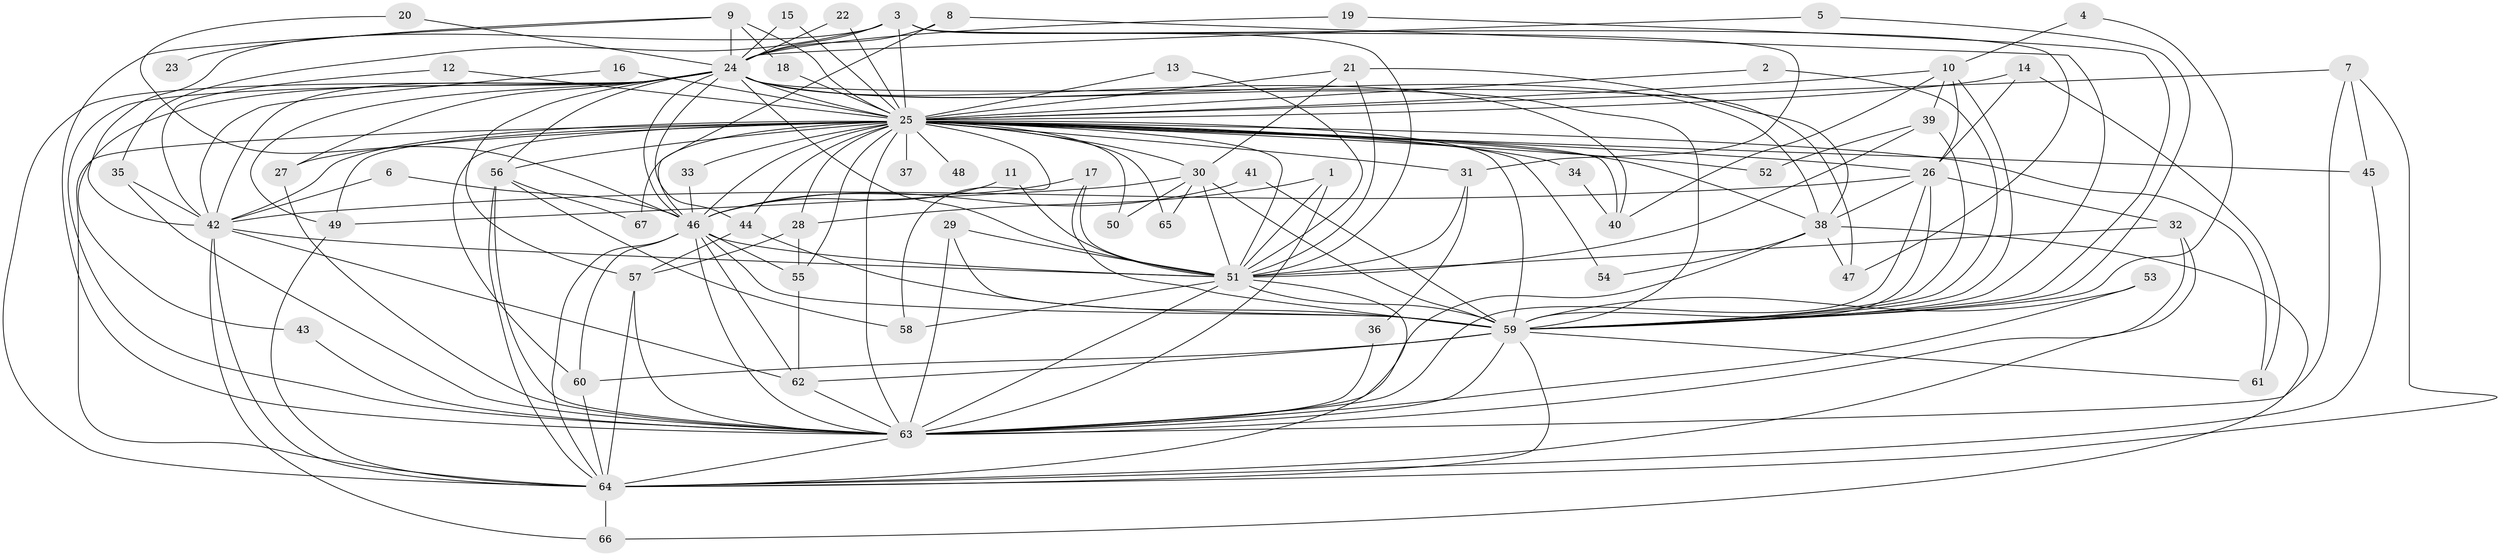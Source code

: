 // original degree distribution, {17: 0.007518796992481203, 26: 0.022556390977443608, 18: 0.007518796992481203, 31: 0.007518796992481203, 23: 0.015037593984962405, 28: 0.007518796992481203, 19: 0.007518796992481203, 10: 0.007518796992481203, 3: 0.24060150375939848, 5: 0.045112781954887216, 2: 0.5112781954887218, 7: 0.007518796992481203, 6: 0.022556390977443608, 4: 0.09022556390977443}
// Generated by graph-tools (version 1.1) at 2025/49/03/09/25 03:49:44]
// undirected, 67 vertices, 181 edges
graph export_dot {
graph [start="1"]
  node [color=gray90,style=filled];
  1;
  2;
  3;
  4;
  5;
  6;
  7;
  8;
  9;
  10;
  11;
  12;
  13;
  14;
  15;
  16;
  17;
  18;
  19;
  20;
  21;
  22;
  23;
  24;
  25;
  26;
  27;
  28;
  29;
  30;
  31;
  32;
  33;
  34;
  35;
  36;
  37;
  38;
  39;
  40;
  41;
  42;
  43;
  44;
  45;
  46;
  47;
  48;
  49;
  50;
  51;
  52;
  53;
  54;
  55;
  56;
  57;
  58;
  59;
  60;
  61;
  62;
  63;
  64;
  65;
  66;
  67;
  1 -- 28 [weight=1.0];
  1 -- 51 [weight=1.0];
  1 -- 63 [weight=1.0];
  2 -- 25 [weight=1.0];
  2 -- 59 [weight=1.0];
  3 -- 24 [weight=1.0];
  3 -- 25 [weight=1.0];
  3 -- 31 [weight=1.0];
  3 -- 35 [weight=1.0];
  3 -- 42 [weight=1.0];
  3 -- 47 [weight=1.0];
  3 -- 51 [weight=1.0];
  4 -- 10 [weight=1.0];
  4 -- 59 [weight=1.0];
  5 -- 24 [weight=1.0];
  5 -- 59 [weight=1.0];
  6 -- 42 [weight=1.0];
  6 -- 46 [weight=1.0];
  7 -- 25 [weight=1.0];
  7 -- 45 [weight=1.0];
  7 -- 63 [weight=1.0];
  7 -- 64 [weight=1.0];
  8 -- 24 [weight=1.0];
  8 -- 46 [weight=1.0];
  8 -- 59 [weight=1.0];
  9 -- 18 [weight=1.0];
  9 -- 23 [weight=1.0];
  9 -- 24 [weight=1.0];
  9 -- 25 [weight=1.0];
  9 -- 63 [weight=1.0];
  10 -- 25 [weight=1.0];
  10 -- 26 [weight=1.0];
  10 -- 39 [weight=1.0];
  10 -- 40 [weight=1.0];
  10 -- 59 [weight=1.0];
  11 -- 46 [weight=1.0];
  11 -- 51 [weight=1.0];
  12 -- 25 [weight=1.0];
  12 -- 42 [weight=1.0];
  13 -- 25 [weight=1.0];
  13 -- 51 [weight=1.0];
  14 -- 25 [weight=1.0];
  14 -- 26 [weight=1.0];
  14 -- 61 [weight=1.0];
  15 -- 24 [weight=1.0];
  15 -- 25 [weight=1.0];
  16 -- 25 [weight=1.0];
  16 -- 42 [weight=1.0];
  17 -- 46 [weight=1.0];
  17 -- 51 [weight=1.0];
  17 -- 59 [weight=1.0];
  18 -- 25 [weight=1.0];
  19 -- 24 [weight=1.0];
  19 -- 59 [weight=1.0];
  20 -- 24 [weight=1.0];
  20 -- 46 [weight=1.0];
  21 -- 25 [weight=1.0];
  21 -- 30 [weight=1.0];
  21 -- 38 [weight=1.0];
  21 -- 51 [weight=1.0];
  22 -- 24 [weight=1.0];
  22 -- 25 [weight=1.0];
  24 -- 25 [weight=3.0];
  24 -- 27 [weight=1.0];
  24 -- 38 [weight=1.0];
  24 -- 40 [weight=1.0];
  24 -- 42 [weight=2.0];
  24 -- 43 [weight=1.0];
  24 -- 44 [weight=1.0];
  24 -- 46 [weight=1.0];
  24 -- 47 [weight=2.0];
  24 -- 49 [weight=1.0];
  24 -- 51 [weight=2.0];
  24 -- 56 [weight=2.0];
  24 -- 57 [weight=1.0];
  24 -- 59 [weight=2.0];
  24 -- 63 [weight=1.0];
  24 -- 64 [weight=1.0];
  25 -- 26 [weight=1.0];
  25 -- 27 [weight=1.0];
  25 -- 28 [weight=2.0];
  25 -- 30 [weight=1.0];
  25 -- 31 [weight=1.0];
  25 -- 33 [weight=1.0];
  25 -- 34 [weight=1.0];
  25 -- 37 [weight=2.0];
  25 -- 38 [weight=1.0];
  25 -- 40 [weight=2.0];
  25 -- 42 [weight=1.0];
  25 -- 44 [weight=1.0];
  25 -- 45 [weight=1.0];
  25 -- 46 [weight=5.0];
  25 -- 48 [weight=1.0];
  25 -- 49 [weight=1.0];
  25 -- 50 [weight=1.0];
  25 -- 51 [weight=3.0];
  25 -- 52 [weight=1.0];
  25 -- 54 [weight=1.0];
  25 -- 55 [weight=1.0];
  25 -- 56 [weight=1.0];
  25 -- 58 [weight=1.0];
  25 -- 59 [weight=6.0];
  25 -- 60 [weight=1.0];
  25 -- 61 [weight=1.0];
  25 -- 63 [weight=3.0];
  25 -- 64 [weight=3.0];
  25 -- 65 [weight=1.0];
  25 -- 67 [weight=1.0];
  26 -- 32 [weight=1.0];
  26 -- 38 [weight=1.0];
  26 -- 42 [weight=1.0];
  26 -- 59 [weight=1.0];
  26 -- 63 [weight=2.0];
  27 -- 63 [weight=1.0];
  28 -- 55 [weight=1.0];
  28 -- 57 [weight=1.0];
  29 -- 51 [weight=1.0];
  29 -- 59 [weight=2.0];
  29 -- 63 [weight=1.0];
  30 -- 49 [weight=1.0];
  30 -- 50 [weight=1.0];
  30 -- 51 [weight=1.0];
  30 -- 59 [weight=1.0];
  30 -- 65 [weight=1.0];
  31 -- 36 [weight=1.0];
  31 -- 51 [weight=1.0];
  32 -- 51 [weight=1.0];
  32 -- 63 [weight=1.0];
  32 -- 64 [weight=1.0];
  33 -- 46 [weight=1.0];
  34 -- 40 [weight=1.0];
  35 -- 42 [weight=1.0];
  35 -- 63 [weight=1.0];
  36 -- 63 [weight=1.0];
  38 -- 47 [weight=1.0];
  38 -- 54 [weight=1.0];
  38 -- 63 [weight=1.0];
  38 -- 66 [weight=1.0];
  39 -- 51 [weight=1.0];
  39 -- 52 [weight=1.0];
  39 -- 59 [weight=1.0];
  41 -- 46 [weight=1.0];
  41 -- 59 [weight=1.0];
  42 -- 51 [weight=1.0];
  42 -- 62 [weight=1.0];
  42 -- 64 [weight=1.0];
  42 -- 66 [weight=1.0];
  43 -- 63 [weight=1.0];
  44 -- 57 [weight=1.0];
  44 -- 59 [weight=1.0];
  45 -- 64 [weight=1.0];
  46 -- 51 [weight=1.0];
  46 -- 55 [weight=2.0];
  46 -- 59 [weight=2.0];
  46 -- 60 [weight=1.0];
  46 -- 62 [weight=1.0];
  46 -- 63 [weight=1.0];
  46 -- 64 [weight=1.0];
  49 -- 64 [weight=1.0];
  51 -- 58 [weight=1.0];
  51 -- 59 [weight=3.0];
  51 -- 63 [weight=1.0];
  51 -- 64 [weight=2.0];
  53 -- 59 [weight=2.0];
  53 -- 63 [weight=2.0];
  55 -- 62 [weight=1.0];
  56 -- 58 [weight=1.0];
  56 -- 63 [weight=1.0];
  56 -- 64 [weight=1.0];
  56 -- 67 [weight=1.0];
  57 -- 63 [weight=1.0];
  57 -- 64 [weight=1.0];
  59 -- 60 [weight=1.0];
  59 -- 61 [weight=1.0];
  59 -- 62 [weight=1.0];
  59 -- 63 [weight=2.0];
  59 -- 64 [weight=2.0];
  60 -- 64 [weight=1.0];
  62 -- 63 [weight=1.0];
  63 -- 64 [weight=1.0];
  64 -- 66 [weight=1.0];
}
